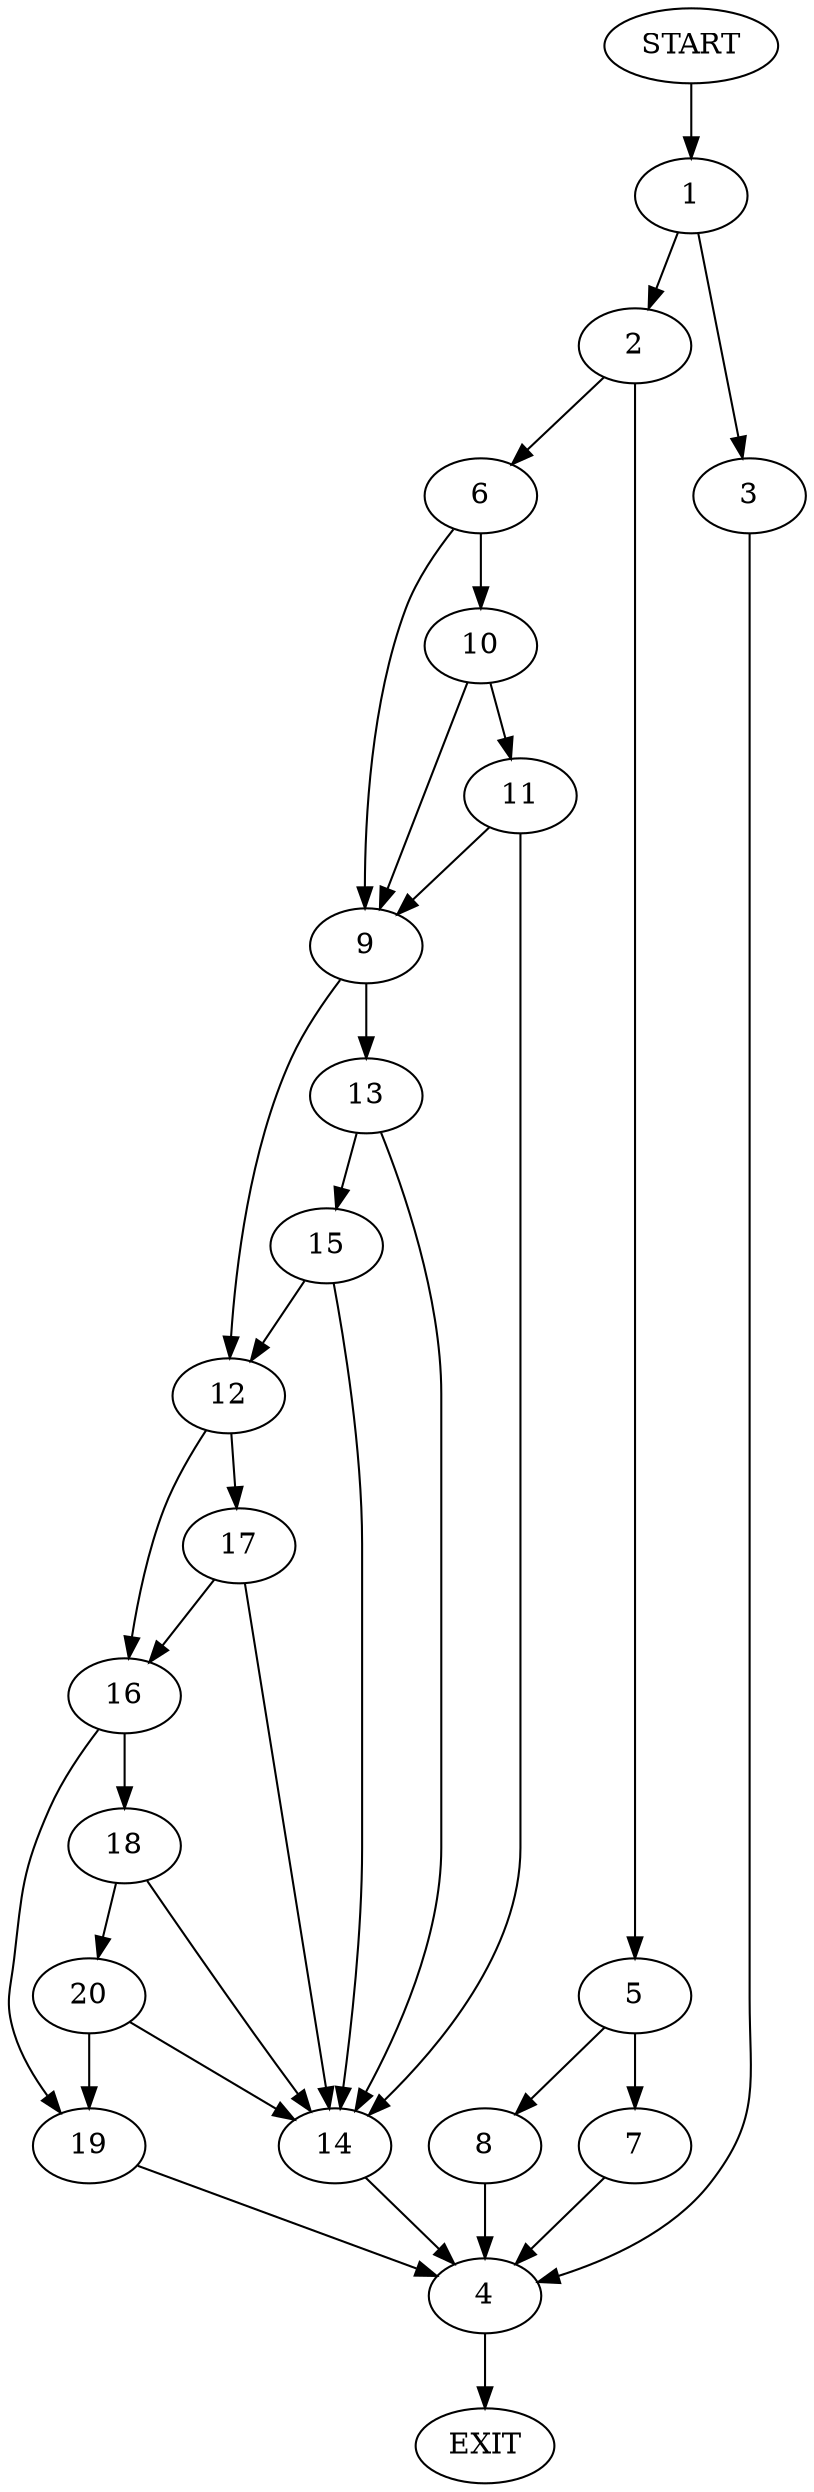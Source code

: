 digraph {
0 [label="START"]
21 [label="EXIT"]
0 -> 1
1 -> 2
1 -> 3
3 -> 4
2 -> 5
2 -> 6
4 -> 21
5 -> 7
5 -> 8
6 -> 9
6 -> 10
7 -> 4
8 -> 4
10 -> 11
10 -> 9
9 -> 12
9 -> 13
11 -> 9
11 -> 14
14 -> 4
13 -> 14
13 -> 15
12 -> 16
12 -> 17
15 -> 12
15 -> 14
17 -> 16
17 -> 14
16 -> 18
16 -> 19
19 -> 4
18 -> 20
18 -> 14
20 -> 19
20 -> 14
}
